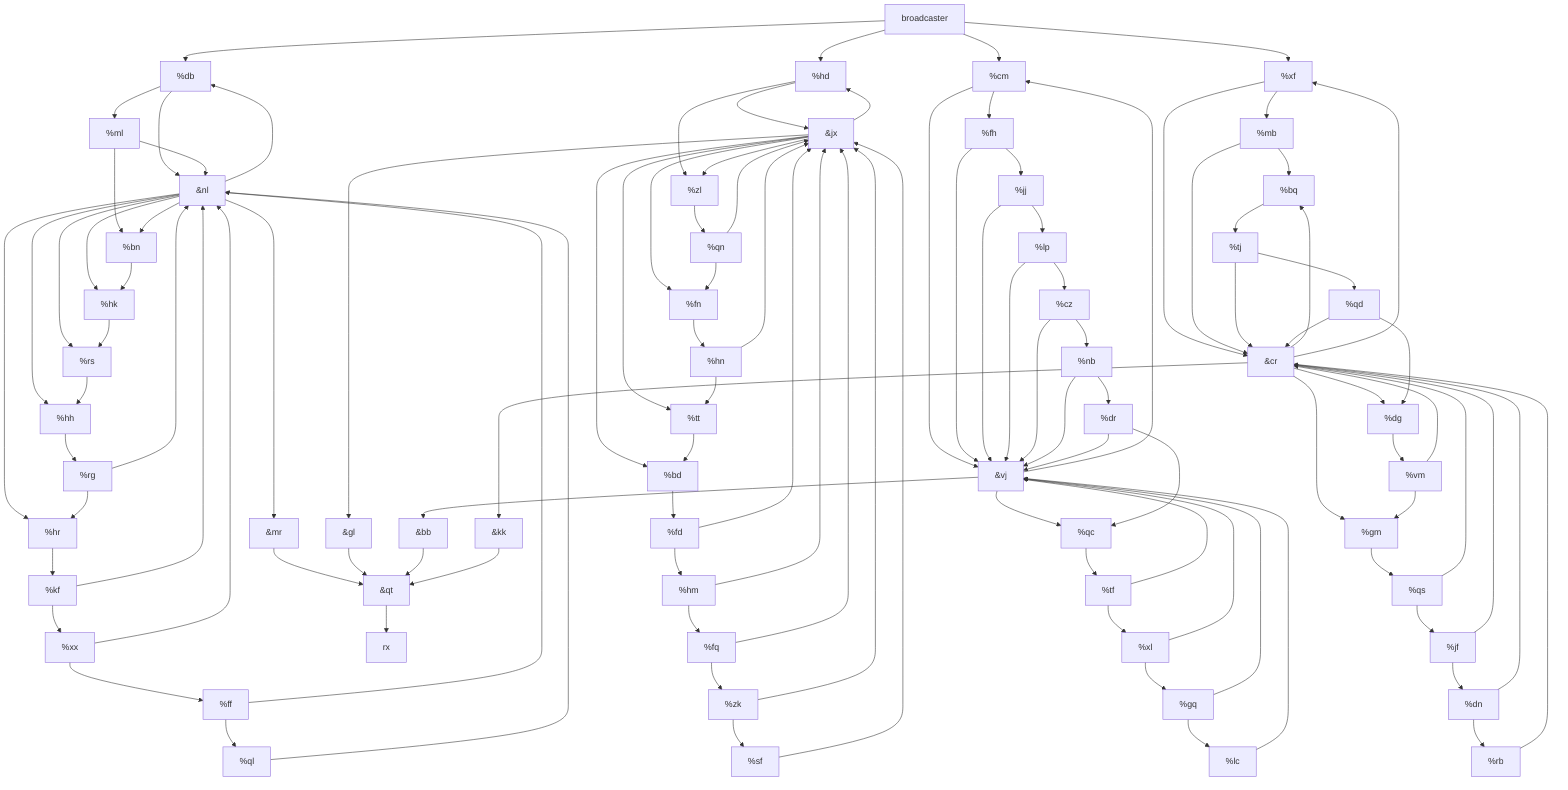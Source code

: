 flowchart
    broadcaster --> db
    broadcaster --> hd
    broadcaster --> cm
    broadcaster --> xf
    db[%db] --> ml
    db[%db] --> nl
    hd[%hd] --> jx
    hd[%hd] --> zl
    cm[%cm] --> vj
    cm[%cm] --> fh
    xf[%xf] --> mb
    xf[%xf] --> cr
    ml[%ml] --> nl
    ml[%ml] --> bn
    nl[&nl] --> db
    nl[&nl] --> hr
    nl[&nl] --> mr
    nl[&nl] --> hh
    nl[&nl] --> hk
    nl[&nl] --> rs
    nl[&nl] --> bn
    jx[&jx] --> fn
    jx[&jx] --> bd
    jx[&jx] --> tt
    jx[&jx] --> gl
    jx[&jx] --> zl
    jx[&jx] --> hd
    zl[%zl] --> qn
    vj[&vj] --> bb
    vj[&vj] --> qc
    vj[&vj] --> cm
    fh[%fh] --> jj
    fh[%fh] --> vj
    mb[%mb] --> bq
    mb[%mb] --> cr
    cr[&cr] --> dg
    cr[&cr] --> bq
    cr[&cr] --> kk
    cr[&cr] --> xf
    cr[&cr] --> gm
    bn[%bn] --> hk
    hr[%hr] --> kf
    mr[&mr] --> qt
    hh[%hh] --> rg
    hk[%hk] --> rs
    rs[%rs] --> hh
    fn[%fn] --> hn
    bd[%bd] --> fd
    tt[%tt] --> bd
    gl[&gl] --> qt
    qn[%qn] --> jx
    qn[%qn] --> fn
    bb[&bb] --> qt
    qc[%qc] --> tf
    jj[%jj] --> vj
    jj[%jj] --> lp
    bq[%bq] --> tj
    dg[%dg] --> vm
    kk[&kk] --> qt
    gm[%gm] --> qs
    kf[%kf] --> xx
    kf[%kf] --> nl
    qt[&qt] --> rx
    rg[%rg] --> nl
    rg[%rg] --> hr
    hn[%hn] --> jx
    hn[%hn] --> tt
    fd[%fd] --> hm
    fd[%fd] --> jx
    tf[%tf] --> vj
    tf[%tf] --> xl
    lp[%lp] --> cz
    lp[%lp] --> vj
    tj[%tj] --> cr
    tj[%tj] --> qd
    vm[%vm] --> gm
    vm[%vm] --> cr
    qs[%qs] --> jf
    qs[%qs] --> cr
    xx[%xx] --> nl
    xx[%xx] --> ff
    hm[%hm] --> jx
    hm[%hm] --> fq
    xl[%xl] --> gq
    xl[%xl] --> vj
    cz[%cz] --> nb
    cz[%cz] --> vj
    qd[%qd] --> cr
    qd[%qd] --> dg
    jf[%jf] --> cr
    jf[%jf] --> dn
    ff[%ff] --> ql
    ff[%ff] --> nl
    fq[%fq] --> jx
    fq[%fq] --> zk
    gq[%gq] --> lc
    gq[%gq] --> vj
    nb[%nb] --> vj
    nb[%nb] --> dr
    dn[%dn] --> cr
    dn[%dn] --> rb
    ql[%ql] --> nl
    zk[%zk] --> jx
    zk[%zk] --> sf
    lc[%lc] --> vj
    dr[%dr] --> vj
    dr[%dr] --> qc
    rb[%rb] --> cr
    sf[%sf] --> jx